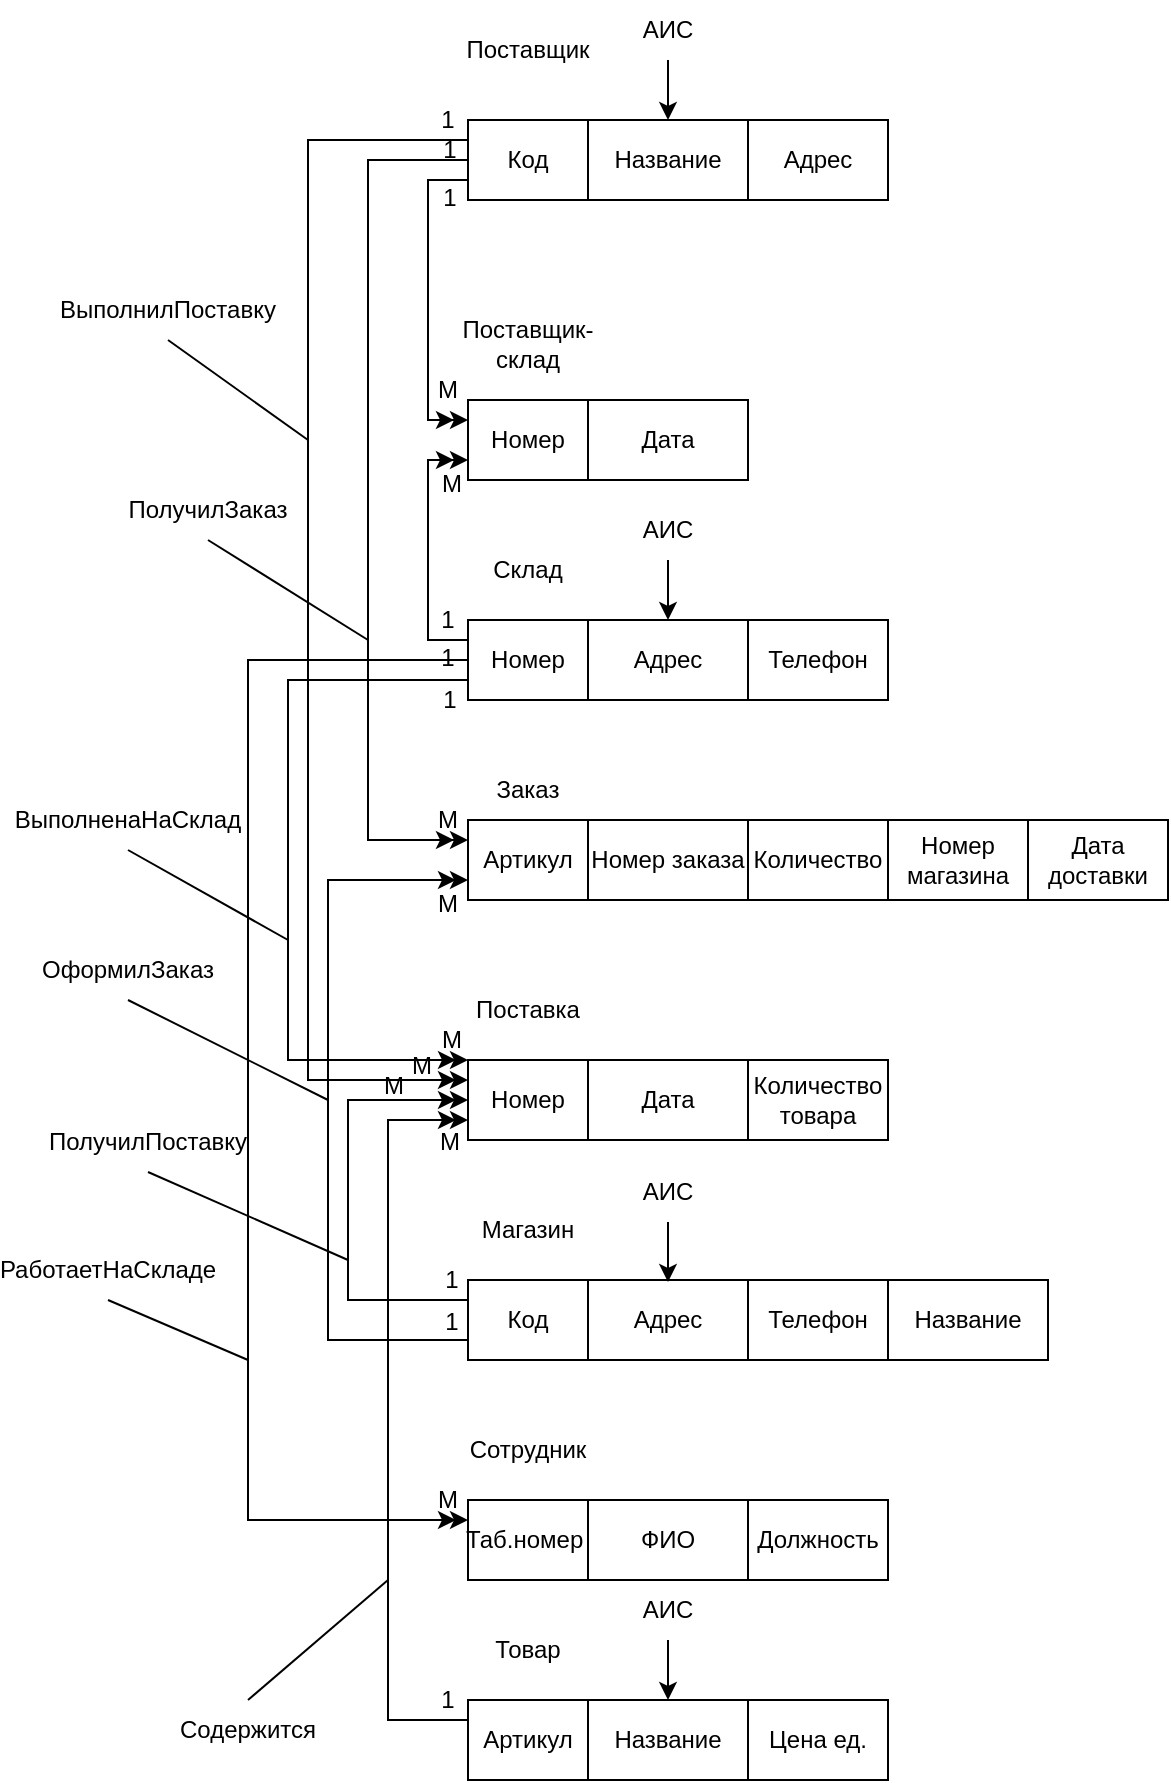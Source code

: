 <mxfile version="15.7.1" type="github">
  <diagram id="AqqRs6SGASjGlOZvsNT_" name="Page-1">
    <mxGraphModel dx="1278" dy="547" grid="1" gridSize="10" guides="1" tooltips="1" connect="1" arrows="1" fold="1" page="1" pageScale="1" pageWidth="2336" pageHeight="1654" math="0" shadow="0">
      <root>
        <mxCell id="0" />
        <mxCell id="1" parent="0" />
        <mxCell id="BXCecre0aYI0UWFLJ0d8-13" value="" style="group" vertex="1" connectable="0" parent="1">
          <mxGeometry x="300" y="60" width="210" height="90" as="geometry" />
        </mxCell>
        <mxCell id="BXCecre0aYI0UWFLJ0d8-1" value="Поставщик" style="text;html=1;strokeColor=none;fillColor=none;align=center;verticalAlign=middle;whiteSpace=wrap;rounded=0;" vertex="1" parent="BXCecre0aYI0UWFLJ0d8-13">
          <mxGeometry width="60" height="30" as="geometry" />
        </mxCell>
        <mxCell id="BXCecre0aYI0UWFLJ0d8-9" value="Код" style="rounded=0;whiteSpace=wrap;html=1;" vertex="1" parent="BXCecre0aYI0UWFLJ0d8-13">
          <mxGeometry y="50" width="60" height="40" as="geometry" />
        </mxCell>
        <mxCell id="BXCecre0aYI0UWFLJ0d8-10" value="Название" style="rounded=0;whiteSpace=wrap;html=1;" vertex="1" parent="BXCecre0aYI0UWFLJ0d8-13">
          <mxGeometry x="60" y="50" width="80" height="40" as="geometry" />
        </mxCell>
        <mxCell id="BXCecre0aYI0UWFLJ0d8-11" value="Адрес" style="rounded=0;whiteSpace=wrap;html=1;" vertex="1" parent="BXCecre0aYI0UWFLJ0d8-13">
          <mxGeometry x="140" y="50" width="70" height="40" as="geometry" />
        </mxCell>
        <mxCell id="BXCecre0aYI0UWFLJ0d8-92" value="" style="group" vertex="1" connectable="0" parent="BXCecre0aYI0UWFLJ0d8-13">
          <mxGeometry x="70" y="-10" width="60" height="60" as="geometry" />
        </mxCell>
        <mxCell id="BXCecre0aYI0UWFLJ0d8-90" value="АИС" style="text;html=1;strokeColor=none;fillColor=none;align=center;verticalAlign=middle;whiteSpace=wrap;rounded=0;" vertex="1" parent="BXCecre0aYI0UWFLJ0d8-92">
          <mxGeometry width="60" height="30" as="geometry" />
        </mxCell>
        <mxCell id="BXCecre0aYI0UWFLJ0d8-91" value="" style="endArrow=classic;html=1;rounded=0;exitX=0.5;exitY=1;exitDx=0;exitDy=0;" edge="1" parent="BXCecre0aYI0UWFLJ0d8-92" source="BXCecre0aYI0UWFLJ0d8-90">
          <mxGeometry width="50" height="50" relative="1" as="geometry">
            <mxPoint x="30" y="160" as="sourcePoint" />
            <mxPoint x="30" y="60" as="targetPoint" />
          </mxGeometry>
        </mxCell>
        <mxCell id="BXCecre0aYI0UWFLJ0d8-41" value="" style="group" vertex="1" connectable="0" parent="1">
          <mxGeometry x="300" y="860" width="210" height="80" as="geometry" />
        </mxCell>
        <mxCell id="BXCecre0aYI0UWFLJ0d8-26" value="Товар" style="text;html=1;strokeColor=none;fillColor=none;align=center;verticalAlign=middle;whiteSpace=wrap;rounded=0;" vertex="1" parent="BXCecre0aYI0UWFLJ0d8-41">
          <mxGeometry width="60" height="30" as="geometry" />
        </mxCell>
        <mxCell id="BXCecre0aYI0UWFLJ0d8-37" value="Артикул" style="rounded=0;whiteSpace=wrap;html=1;" vertex="1" parent="BXCecre0aYI0UWFLJ0d8-41">
          <mxGeometry y="40" width="60" height="40" as="geometry" />
        </mxCell>
        <mxCell id="BXCecre0aYI0UWFLJ0d8-38" value="Название" style="rounded=0;whiteSpace=wrap;html=1;" vertex="1" parent="BXCecre0aYI0UWFLJ0d8-41">
          <mxGeometry x="60" y="40" width="80" height="40" as="geometry" />
        </mxCell>
        <mxCell id="BXCecre0aYI0UWFLJ0d8-39" value="Цена ед." style="rounded=0;whiteSpace=wrap;html=1;" vertex="1" parent="BXCecre0aYI0UWFLJ0d8-41">
          <mxGeometry x="140" y="40" width="70" height="40" as="geometry" />
        </mxCell>
        <mxCell id="BXCecre0aYI0UWFLJ0d8-42" value="" style="group" vertex="1" connectable="0" parent="1">
          <mxGeometry x="300" y="760" width="210" height="80" as="geometry" />
        </mxCell>
        <mxCell id="BXCecre0aYI0UWFLJ0d8-4" value="Сотрудник" style="text;html=1;strokeColor=none;fillColor=none;align=center;verticalAlign=middle;whiteSpace=wrap;rounded=0;" vertex="1" parent="BXCecre0aYI0UWFLJ0d8-42">
          <mxGeometry width="60" height="30" as="geometry" />
        </mxCell>
        <mxCell id="BXCecre0aYI0UWFLJ0d8-34" value="Таб.номер&amp;nbsp;" style="rounded=0;whiteSpace=wrap;html=1;" vertex="1" parent="BXCecre0aYI0UWFLJ0d8-42">
          <mxGeometry y="40" width="60" height="40" as="geometry" />
        </mxCell>
        <mxCell id="BXCecre0aYI0UWFLJ0d8-35" value="ФИО" style="rounded=0;whiteSpace=wrap;html=1;" vertex="1" parent="BXCecre0aYI0UWFLJ0d8-42">
          <mxGeometry x="60" y="40" width="80" height="40" as="geometry" />
        </mxCell>
        <mxCell id="BXCecre0aYI0UWFLJ0d8-36" value="Должность" style="rounded=0;whiteSpace=wrap;html=1;" vertex="1" parent="BXCecre0aYI0UWFLJ0d8-42">
          <mxGeometry x="140" y="40" width="70" height="40" as="geometry" />
        </mxCell>
        <mxCell id="BXCecre0aYI0UWFLJ0d8-43" value="" style="group" vertex="1" connectable="0" parent="1">
          <mxGeometry x="300" y="650" width="290" height="80" as="geometry" />
        </mxCell>
        <mxCell id="BXCecre0aYI0UWFLJ0d8-3" value="Магазин" style="text;html=1;strokeColor=none;fillColor=none;align=center;verticalAlign=middle;whiteSpace=wrap;rounded=0;" vertex="1" parent="BXCecre0aYI0UWFLJ0d8-43">
          <mxGeometry width="60" height="30" as="geometry" />
        </mxCell>
        <mxCell id="BXCecre0aYI0UWFLJ0d8-30" value="Код" style="rounded=0;whiteSpace=wrap;html=1;" vertex="1" parent="BXCecre0aYI0UWFLJ0d8-43">
          <mxGeometry y="40" width="60" height="40" as="geometry" />
        </mxCell>
        <mxCell id="BXCecre0aYI0UWFLJ0d8-31" value="Адрес" style="rounded=0;whiteSpace=wrap;html=1;" vertex="1" parent="BXCecre0aYI0UWFLJ0d8-43">
          <mxGeometry x="60" y="40" width="80" height="40" as="geometry" />
        </mxCell>
        <mxCell id="BXCecre0aYI0UWFLJ0d8-32" value="Телефон" style="rounded=0;whiteSpace=wrap;html=1;" vertex="1" parent="BXCecre0aYI0UWFLJ0d8-43">
          <mxGeometry x="140" y="40" width="70" height="40" as="geometry" />
        </mxCell>
        <mxCell id="BXCecre0aYI0UWFLJ0d8-33" value="Название" style="rounded=0;whiteSpace=wrap;html=1;" vertex="1" parent="BXCecre0aYI0UWFLJ0d8-43">
          <mxGeometry x="210" y="40" width="80" height="40" as="geometry" />
        </mxCell>
        <mxCell id="BXCecre0aYI0UWFLJ0d8-44" value="" style="group" vertex="1" connectable="0" parent="1">
          <mxGeometry x="300" y="540" width="210" height="80" as="geometry" />
        </mxCell>
        <mxCell id="BXCecre0aYI0UWFLJ0d8-7" value="Поставка" style="text;html=1;strokeColor=none;fillColor=none;align=center;verticalAlign=middle;whiteSpace=wrap;rounded=0;" vertex="1" parent="BXCecre0aYI0UWFLJ0d8-44">
          <mxGeometry width="60" height="30" as="geometry" />
        </mxCell>
        <mxCell id="BXCecre0aYI0UWFLJ0d8-27" value="Номер" style="rounded=0;whiteSpace=wrap;html=1;" vertex="1" parent="BXCecre0aYI0UWFLJ0d8-44">
          <mxGeometry y="40" width="60" height="40" as="geometry" />
        </mxCell>
        <mxCell id="BXCecre0aYI0UWFLJ0d8-28" value="Дата" style="rounded=0;whiteSpace=wrap;html=1;" vertex="1" parent="BXCecre0aYI0UWFLJ0d8-44">
          <mxGeometry x="60" y="40" width="80" height="40" as="geometry" />
        </mxCell>
        <mxCell id="BXCecre0aYI0UWFLJ0d8-29" value="Количество товара" style="rounded=0;whiteSpace=wrap;html=1;" vertex="1" parent="BXCecre0aYI0UWFLJ0d8-44">
          <mxGeometry x="140" y="40" width="70" height="40" as="geometry" />
        </mxCell>
        <mxCell id="BXCecre0aYI0UWFLJ0d8-45" value="" style="group" vertex="1" connectable="0" parent="1">
          <mxGeometry x="300" y="430" width="350" height="70" as="geometry" />
        </mxCell>
        <mxCell id="BXCecre0aYI0UWFLJ0d8-2" value="Заказ" style="text;html=1;strokeColor=none;fillColor=none;align=center;verticalAlign=middle;whiteSpace=wrap;rounded=0;" vertex="1" parent="BXCecre0aYI0UWFLJ0d8-45">
          <mxGeometry width="60" height="30" as="geometry" />
        </mxCell>
        <mxCell id="BXCecre0aYI0UWFLJ0d8-21" value="Артикул" style="rounded=0;whiteSpace=wrap;html=1;" vertex="1" parent="BXCecre0aYI0UWFLJ0d8-45">
          <mxGeometry y="30" width="60" height="40" as="geometry" />
        </mxCell>
        <mxCell id="BXCecre0aYI0UWFLJ0d8-22" value="Номер заказа" style="rounded=0;whiteSpace=wrap;html=1;" vertex="1" parent="BXCecre0aYI0UWFLJ0d8-45">
          <mxGeometry x="60" y="30" width="80" height="40" as="geometry" />
        </mxCell>
        <mxCell id="BXCecre0aYI0UWFLJ0d8-23" value="Количество" style="rounded=0;whiteSpace=wrap;html=1;" vertex="1" parent="BXCecre0aYI0UWFLJ0d8-45">
          <mxGeometry x="140" y="30" width="70" height="40" as="geometry" />
        </mxCell>
        <mxCell id="BXCecre0aYI0UWFLJ0d8-24" value="Номер магазина" style="rounded=0;whiteSpace=wrap;html=1;" vertex="1" parent="BXCecre0aYI0UWFLJ0d8-45">
          <mxGeometry x="210" y="30" width="70" height="40" as="geometry" />
        </mxCell>
        <mxCell id="BXCecre0aYI0UWFLJ0d8-25" value="Дата доставки" style="rounded=0;whiteSpace=wrap;html=1;" vertex="1" parent="BXCecre0aYI0UWFLJ0d8-45">
          <mxGeometry x="280" y="30" width="70" height="40" as="geometry" />
        </mxCell>
        <mxCell id="BXCecre0aYI0UWFLJ0d8-46" value="" style="group" vertex="1" connectable="0" parent="1">
          <mxGeometry x="300" y="320" width="210" height="80" as="geometry" />
        </mxCell>
        <mxCell id="BXCecre0aYI0UWFLJ0d8-5" value="Склад" style="text;html=1;strokeColor=none;fillColor=none;align=center;verticalAlign=middle;whiteSpace=wrap;rounded=0;" vertex="1" parent="BXCecre0aYI0UWFLJ0d8-46">
          <mxGeometry width="60" height="30" as="geometry" />
        </mxCell>
        <mxCell id="BXCecre0aYI0UWFLJ0d8-18" value="Номер" style="rounded=0;whiteSpace=wrap;html=1;" vertex="1" parent="BXCecre0aYI0UWFLJ0d8-46">
          <mxGeometry y="40" width="60" height="40" as="geometry" />
        </mxCell>
        <mxCell id="BXCecre0aYI0UWFLJ0d8-19" value="Адрес" style="rounded=0;whiteSpace=wrap;html=1;" vertex="1" parent="BXCecre0aYI0UWFLJ0d8-46">
          <mxGeometry x="60" y="40" width="80" height="40" as="geometry" />
        </mxCell>
        <mxCell id="BXCecre0aYI0UWFLJ0d8-20" value="Телефон" style="rounded=0;whiteSpace=wrap;html=1;" vertex="1" parent="BXCecre0aYI0UWFLJ0d8-46">
          <mxGeometry x="140" y="40" width="70" height="40" as="geometry" />
        </mxCell>
        <mxCell id="BXCecre0aYI0UWFLJ0d8-94" value="АИС" style="text;html=1;strokeColor=none;fillColor=none;align=center;verticalAlign=middle;whiteSpace=wrap;rounded=0;" vertex="1" parent="BXCecre0aYI0UWFLJ0d8-46">
          <mxGeometry x="70" y="-20" width="60" height="30" as="geometry" />
        </mxCell>
        <mxCell id="BXCecre0aYI0UWFLJ0d8-95" value="" style="endArrow=classic;html=1;rounded=0;exitX=0.5;exitY=1;exitDx=0;exitDy=0;" edge="1" parent="BXCecre0aYI0UWFLJ0d8-46" source="BXCecre0aYI0UWFLJ0d8-94">
          <mxGeometry width="50" height="50" relative="1" as="geometry">
            <mxPoint x="-270" y="90" as="sourcePoint" />
            <mxPoint x="100" y="40" as="targetPoint" />
          </mxGeometry>
        </mxCell>
        <mxCell id="BXCecre0aYI0UWFLJ0d8-47" value="" style="group" vertex="1" connectable="0" parent="1">
          <mxGeometry x="300" y="200" width="140" height="90" as="geometry" />
        </mxCell>
        <mxCell id="BXCecre0aYI0UWFLJ0d8-6" value="Поставщик-склад" style="text;html=1;strokeColor=none;fillColor=none;align=center;verticalAlign=middle;whiteSpace=wrap;rounded=0;" vertex="1" parent="BXCecre0aYI0UWFLJ0d8-47">
          <mxGeometry y="7" width="60" height="30" as="geometry" />
        </mxCell>
        <mxCell id="BXCecre0aYI0UWFLJ0d8-14" value="Номер" style="rounded=0;whiteSpace=wrap;html=1;" vertex="1" parent="BXCecre0aYI0UWFLJ0d8-47">
          <mxGeometry y="50" width="60" height="40" as="geometry" />
        </mxCell>
        <mxCell id="BXCecre0aYI0UWFLJ0d8-15" value="Дата" style="rounded=0;whiteSpace=wrap;html=1;" vertex="1" parent="BXCecre0aYI0UWFLJ0d8-47">
          <mxGeometry x="60" y="50" width="80" height="40" as="geometry" />
        </mxCell>
        <mxCell id="BXCecre0aYI0UWFLJ0d8-48" style="edgeStyle=orthogonalEdgeStyle;rounded=0;orthogonalLoop=1;jettySize=auto;html=1;exitX=0;exitY=0.25;exitDx=0;exitDy=0;entryX=0;entryY=0.25;entryDx=0;entryDy=0;" edge="1" parent="1" source="BXCecre0aYI0UWFLJ0d8-9" target="BXCecre0aYI0UWFLJ0d8-27">
          <mxGeometry relative="1" as="geometry">
            <Array as="points">
              <mxPoint x="220" y="120" />
              <mxPoint x="220" y="590" />
            </Array>
          </mxGeometry>
        </mxCell>
        <mxCell id="BXCecre0aYI0UWFLJ0d8-49" style="edgeStyle=orthogonalEdgeStyle;rounded=0;orthogonalLoop=1;jettySize=auto;html=1;exitX=0;exitY=0.75;exitDx=0;exitDy=0;entryX=0;entryY=0.25;entryDx=0;entryDy=0;" edge="1" parent="1" source="BXCecre0aYI0UWFLJ0d8-9" target="BXCecre0aYI0UWFLJ0d8-14">
          <mxGeometry relative="1" as="geometry" />
        </mxCell>
        <mxCell id="BXCecre0aYI0UWFLJ0d8-50" style="edgeStyle=orthogonalEdgeStyle;rounded=0;orthogonalLoop=1;jettySize=auto;html=1;exitX=0;exitY=0.25;exitDx=0;exitDy=0;entryX=0;entryY=0.75;entryDx=0;entryDy=0;" edge="1" parent="1" source="BXCecre0aYI0UWFLJ0d8-18" target="BXCecre0aYI0UWFLJ0d8-14">
          <mxGeometry relative="1" as="geometry" />
        </mxCell>
        <mxCell id="BXCecre0aYI0UWFLJ0d8-51" style="edgeStyle=orthogonalEdgeStyle;rounded=0;orthogonalLoop=1;jettySize=auto;html=1;exitX=0;exitY=0.5;exitDx=0;exitDy=0;entryX=0;entryY=0.25;entryDx=0;entryDy=0;" edge="1" parent="1" source="BXCecre0aYI0UWFLJ0d8-9" target="BXCecre0aYI0UWFLJ0d8-21">
          <mxGeometry relative="1" as="geometry">
            <Array as="points">
              <mxPoint x="250" y="130" />
              <mxPoint x="250" y="470" />
            </Array>
          </mxGeometry>
        </mxCell>
        <mxCell id="BXCecre0aYI0UWFLJ0d8-52" style="edgeStyle=orthogonalEdgeStyle;rounded=0;orthogonalLoop=1;jettySize=auto;html=1;exitX=0;exitY=0.25;exitDx=0;exitDy=0;entryX=0;entryY=0.75;entryDx=0;entryDy=0;" edge="1" parent="1" source="BXCecre0aYI0UWFLJ0d8-37" target="BXCecre0aYI0UWFLJ0d8-27">
          <mxGeometry relative="1" as="geometry">
            <Array as="points">
              <mxPoint x="260" y="910" />
              <mxPoint x="260" y="610" />
            </Array>
          </mxGeometry>
        </mxCell>
        <mxCell id="BXCecre0aYI0UWFLJ0d8-55" style="edgeStyle=orthogonalEdgeStyle;rounded=0;orthogonalLoop=1;jettySize=auto;html=1;exitX=0;exitY=0.5;exitDx=0;exitDy=0;entryX=0;entryY=0.25;entryDx=0;entryDy=0;" edge="1" parent="1" source="BXCecre0aYI0UWFLJ0d8-18" target="BXCecre0aYI0UWFLJ0d8-34">
          <mxGeometry relative="1" as="geometry">
            <Array as="points">
              <mxPoint x="190" y="380" />
              <mxPoint x="190" y="810" />
            </Array>
          </mxGeometry>
        </mxCell>
        <mxCell id="BXCecre0aYI0UWFLJ0d8-57" style="edgeStyle=orthogonalEdgeStyle;rounded=0;orthogonalLoop=1;jettySize=auto;html=1;exitX=0;exitY=0.75;exitDx=0;exitDy=0;entryX=0;entryY=0.75;entryDx=0;entryDy=0;" edge="1" parent="1" source="BXCecre0aYI0UWFLJ0d8-30" target="BXCecre0aYI0UWFLJ0d8-21">
          <mxGeometry relative="1" as="geometry">
            <Array as="points">
              <mxPoint x="230" y="720" />
              <mxPoint x="230" y="490" />
            </Array>
          </mxGeometry>
        </mxCell>
        <mxCell id="BXCecre0aYI0UWFLJ0d8-58" style="edgeStyle=orthogonalEdgeStyle;rounded=0;orthogonalLoop=1;jettySize=auto;html=1;exitX=0;exitY=0.75;exitDx=0;exitDy=0;entryX=0;entryY=0;entryDx=0;entryDy=0;" edge="1" parent="1" source="BXCecre0aYI0UWFLJ0d8-18" target="BXCecre0aYI0UWFLJ0d8-27">
          <mxGeometry relative="1" as="geometry">
            <Array as="points">
              <mxPoint x="210" y="390" />
              <mxPoint x="210" y="580" />
            </Array>
          </mxGeometry>
        </mxCell>
        <mxCell id="BXCecre0aYI0UWFLJ0d8-59" style="edgeStyle=orthogonalEdgeStyle;rounded=0;orthogonalLoop=1;jettySize=auto;html=1;exitX=0;exitY=0.25;exitDx=0;exitDy=0;entryX=0;entryY=0.5;entryDx=0;entryDy=0;" edge="1" parent="1" source="BXCecre0aYI0UWFLJ0d8-30" target="BXCecre0aYI0UWFLJ0d8-27">
          <mxGeometry relative="1" as="geometry">
            <Array as="points">
              <mxPoint x="240" y="700" />
              <mxPoint x="240" y="600" />
            </Array>
          </mxGeometry>
        </mxCell>
        <mxCell id="BXCecre0aYI0UWFLJ0d8-60" value="" style="endArrow=classic;html=1;rounded=0;" edge="1" parent="1">
          <mxGeometry width="50" height="50" relative="1" as="geometry">
            <mxPoint x="283" y="280" as="sourcePoint" />
            <mxPoint x="293" y="280" as="targetPoint" />
          </mxGeometry>
        </mxCell>
        <mxCell id="BXCecre0aYI0UWFLJ0d8-61" value="" style="endArrow=classic;html=1;rounded=0;" edge="1" parent="1">
          <mxGeometry width="50" height="50" relative="1" as="geometry">
            <mxPoint x="283" y="260" as="sourcePoint" />
            <mxPoint x="293" y="260" as="targetPoint" />
          </mxGeometry>
        </mxCell>
        <mxCell id="BXCecre0aYI0UWFLJ0d8-62" value="" style="endArrow=classic;html=1;rounded=0;" edge="1" parent="1">
          <mxGeometry width="50" height="50" relative="1" as="geometry">
            <mxPoint x="283" y="470" as="sourcePoint" />
            <mxPoint x="293" y="470" as="targetPoint" />
          </mxGeometry>
        </mxCell>
        <mxCell id="BXCecre0aYI0UWFLJ0d8-63" value="" style="endArrow=classic;html=1;rounded=0;" edge="1" parent="1">
          <mxGeometry width="50" height="50" relative="1" as="geometry">
            <mxPoint x="284" y="490" as="sourcePoint" />
            <mxPoint x="294" y="490" as="targetPoint" />
          </mxGeometry>
        </mxCell>
        <mxCell id="BXCecre0aYI0UWFLJ0d8-64" value="" style="endArrow=classic;html=1;rounded=0;" edge="1" parent="1">
          <mxGeometry width="50" height="50" relative="1" as="geometry">
            <mxPoint x="284" y="580" as="sourcePoint" />
            <mxPoint x="294" y="580" as="targetPoint" />
          </mxGeometry>
        </mxCell>
        <mxCell id="BXCecre0aYI0UWFLJ0d8-65" value="" style="endArrow=classic;html=1;rounded=0;" edge="1" parent="1">
          <mxGeometry width="50" height="50" relative="1" as="geometry">
            <mxPoint x="284" y="590" as="sourcePoint" />
            <mxPoint x="294" y="590" as="targetPoint" />
          </mxGeometry>
        </mxCell>
        <mxCell id="BXCecre0aYI0UWFLJ0d8-66" value="" style="endArrow=classic;html=1;rounded=0;" edge="1" parent="1">
          <mxGeometry width="50" height="50" relative="1" as="geometry">
            <mxPoint x="284" y="600" as="sourcePoint" />
            <mxPoint x="294" y="600" as="targetPoint" />
          </mxGeometry>
        </mxCell>
        <mxCell id="BXCecre0aYI0UWFLJ0d8-67" value="" style="endArrow=classic;html=1;rounded=0;" edge="1" parent="1">
          <mxGeometry width="50" height="50" relative="1" as="geometry">
            <mxPoint x="284" y="610" as="sourcePoint" />
            <mxPoint x="294" y="610" as="targetPoint" />
          </mxGeometry>
        </mxCell>
        <mxCell id="BXCecre0aYI0UWFLJ0d8-68" value="" style="endArrow=classic;html=1;rounded=0;" edge="1" parent="1">
          <mxGeometry width="50" height="50" relative="1" as="geometry">
            <mxPoint x="284" y="810" as="sourcePoint" />
            <mxPoint x="294" y="810" as="targetPoint" />
          </mxGeometry>
        </mxCell>
        <mxCell id="BXCecre0aYI0UWFLJ0d8-70" value="М" style="text;html=1;strokeColor=none;fillColor=none;align=center;verticalAlign=middle;whiteSpace=wrap;rounded=0;" vertex="1" parent="1">
          <mxGeometry x="280" y="235" width="20" height="20" as="geometry" />
        </mxCell>
        <mxCell id="BXCecre0aYI0UWFLJ0d8-72" value="М" style="text;html=1;strokeColor=none;fillColor=none;align=center;verticalAlign=middle;whiteSpace=wrap;rounded=0;" vertex="1" parent="1">
          <mxGeometry x="282" y="282" width="20" height="20" as="geometry" />
        </mxCell>
        <mxCell id="BXCecre0aYI0UWFLJ0d8-73" value="М" style="text;html=1;strokeColor=none;fillColor=none;align=center;verticalAlign=middle;whiteSpace=wrap;rounded=0;" vertex="1" parent="1">
          <mxGeometry x="280" y="450" width="20" height="20" as="geometry" />
        </mxCell>
        <mxCell id="BXCecre0aYI0UWFLJ0d8-74" value="М" style="text;html=1;strokeColor=none;fillColor=none;align=center;verticalAlign=middle;whiteSpace=wrap;rounded=0;" vertex="1" parent="1">
          <mxGeometry x="280" y="492" width="20" height="20" as="geometry" />
        </mxCell>
        <mxCell id="BXCecre0aYI0UWFLJ0d8-75" value="М" style="text;html=1;strokeColor=none;fillColor=none;align=center;verticalAlign=middle;whiteSpace=wrap;rounded=0;" vertex="1" parent="1">
          <mxGeometry x="282" y="560" width="20" height="20" as="geometry" />
        </mxCell>
        <mxCell id="BXCecre0aYI0UWFLJ0d8-76" value="М" style="text;html=1;strokeColor=none;fillColor=none;align=center;verticalAlign=middle;whiteSpace=wrap;rounded=0;" vertex="1" parent="1">
          <mxGeometry x="267" y="573" width="20" height="20" as="geometry" />
        </mxCell>
        <mxCell id="BXCecre0aYI0UWFLJ0d8-78" value="М" style="text;html=1;strokeColor=none;fillColor=none;align=center;verticalAlign=middle;whiteSpace=wrap;rounded=0;" vertex="1" parent="1">
          <mxGeometry x="253" y="583" width="20" height="20" as="geometry" />
        </mxCell>
        <mxCell id="BXCecre0aYI0UWFLJ0d8-79" value="М" style="text;html=1;strokeColor=none;fillColor=none;align=center;verticalAlign=middle;whiteSpace=wrap;rounded=0;" vertex="1" parent="1">
          <mxGeometry x="281" y="611" width="20" height="20" as="geometry" />
        </mxCell>
        <mxCell id="BXCecre0aYI0UWFLJ0d8-80" value="М" style="text;html=1;strokeColor=none;fillColor=none;align=center;verticalAlign=middle;whiteSpace=wrap;rounded=0;" vertex="1" parent="1">
          <mxGeometry x="280" y="790" width="20" height="20" as="geometry" />
        </mxCell>
        <mxCell id="BXCecre0aYI0UWFLJ0d8-81" value="1" style="text;html=1;strokeColor=none;fillColor=none;align=center;verticalAlign=middle;whiteSpace=wrap;rounded=0;" vertex="1" parent="1">
          <mxGeometry x="280" y="100" width="20" height="20" as="geometry" />
        </mxCell>
        <mxCell id="BXCecre0aYI0UWFLJ0d8-82" value="1" style="text;html=1;strokeColor=none;fillColor=none;align=center;verticalAlign=middle;whiteSpace=wrap;rounded=0;" vertex="1" parent="1">
          <mxGeometry x="281" y="115" width="20" height="20" as="geometry" />
        </mxCell>
        <mxCell id="BXCecre0aYI0UWFLJ0d8-83" value="1" style="text;html=1;strokeColor=none;fillColor=none;align=center;verticalAlign=middle;whiteSpace=wrap;rounded=0;" vertex="1" parent="1">
          <mxGeometry x="281" y="139" width="20" height="20" as="geometry" />
        </mxCell>
        <mxCell id="BXCecre0aYI0UWFLJ0d8-84" value="1" style="text;html=1;strokeColor=none;fillColor=none;align=center;verticalAlign=middle;whiteSpace=wrap;rounded=0;" vertex="1" parent="1">
          <mxGeometry x="280" y="350" width="20" height="20" as="geometry" />
        </mxCell>
        <mxCell id="BXCecre0aYI0UWFLJ0d8-85" value="1" style="text;html=1;strokeColor=none;fillColor=none;align=center;verticalAlign=middle;whiteSpace=wrap;rounded=0;" vertex="1" parent="1">
          <mxGeometry x="281" y="390" width="20" height="20" as="geometry" />
        </mxCell>
        <mxCell id="BXCecre0aYI0UWFLJ0d8-86" value="1" style="text;html=1;strokeColor=none;fillColor=none;align=center;verticalAlign=middle;whiteSpace=wrap;rounded=0;" vertex="1" parent="1">
          <mxGeometry x="280" y="369" width="20" height="20" as="geometry" />
        </mxCell>
        <mxCell id="BXCecre0aYI0UWFLJ0d8-87" value="1" style="text;html=1;strokeColor=none;fillColor=none;align=center;verticalAlign=middle;whiteSpace=wrap;rounded=0;" vertex="1" parent="1">
          <mxGeometry x="282" y="680" width="20" height="20" as="geometry" />
        </mxCell>
        <mxCell id="BXCecre0aYI0UWFLJ0d8-88" value="1" style="text;html=1;strokeColor=none;fillColor=none;align=center;verticalAlign=middle;whiteSpace=wrap;rounded=0;" vertex="1" parent="1">
          <mxGeometry x="282" y="701" width="20" height="20" as="geometry" />
        </mxCell>
        <mxCell id="BXCecre0aYI0UWFLJ0d8-89" value="1" style="text;html=1;strokeColor=none;fillColor=none;align=center;verticalAlign=middle;whiteSpace=wrap;rounded=0;" vertex="1" parent="1">
          <mxGeometry x="280" y="890" width="20" height="20" as="geometry" />
        </mxCell>
        <mxCell id="BXCecre0aYI0UWFLJ0d8-96" value="АИС" style="text;html=1;strokeColor=none;fillColor=none;align=center;verticalAlign=middle;whiteSpace=wrap;rounded=0;" vertex="1" parent="1">
          <mxGeometry x="370" y="840" width="60" height="30" as="geometry" />
        </mxCell>
        <mxCell id="BXCecre0aYI0UWFLJ0d8-97" value="" style="endArrow=classic;html=1;rounded=0;exitX=0.5;exitY=1;exitDx=0;exitDy=0;" edge="1" parent="1" source="BXCecre0aYI0UWFLJ0d8-96">
          <mxGeometry width="50" height="50" relative="1" as="geometry">
            <mxPoint x="30" y="950" as="sourcePoint" />
            <mxPoint x="400" y="900" as="targetPoint" />
          </mxGeometry>
        </mxCell>
        <mxCell id="BXCecre0aYI0UWFLJ0d8-98" value="АИС" style="text;html=1;strokeColor=none;fillColor=none;align=center;verticalAlign=middle;whiteSpace=wrap;rounded=0;" vertex="1" parent="1">
          <mxGeometry x="370" y="631" width="60" height="30" as="geometry" />
        </mxCell>
        <mxCell id="BXCecre0aYI0UWFLJ0d8-99" value="" style="endArrow=classic;html=1;rounded=0;exitX=0.5;exitY=1;exitDx=0;exitDy=0;" edge="1" parent="1" source="BXCecre0aYI0UWFLJ0d8-98">
          <mxGeometry width="50" height="50" relative="1" as="geometry">
            <mxPoint x="30" y="741" as="sourcePoint" />
            <mxPoint x="400" y="691" as="targetPoint" />
          </mxGeometry>
        </mxCell>
        <mxCell id="BXCecre0aYI0UWFLJ0d8-100" value="ВыполнилПоставку" style="text;html=1;strokeColor=none;fillColor=none;align=center;verticalAlign=middle;whiteSpace=wrap;rounded=0;" vertex="1" parent="1">
          <mxGeometry x="120" y="190" width="60" height="30" as="geometry" />
        </mxCell>
        <mxCell id="BXCecre0aYI0UWFLJ0d8-101" value="" style="endArrow=none;html=1;rounded=0;exitX=0.5;exitY=1;exitDx=0;exitDy=0;" edge="1" parent="1" source="BXCecre0aYI0UWFLJ0d8-100">
          <mxGeometry width="50" height="50" relative="1" as="geometry">
            <mxPoint x="150" y="320" as="sourcePoint" />
            <mxPoint x="220" y="270" as="targetPoint" />
          </mxGeometry>
        </mxCell>
        <mxCell id="BXCecre0aYI0UWFLJ0d8-102" value="ПолучилЗаказ" style="text;html=1;strokeColor=none;fillColor=none;align=center;verticalAlign=middle;whiteSpace=wrap;rounded=0;" vertex="1" parent="1">
          <mxGeometry x="140" y="290" width="60" height="30" as="geometry" />
        </mxCell>
        <mxCell id="BXCecre0aYI0UWFLJ0d8-103" value="" style="endArrow=none;html=1;rounded=0;entryX=0.5;entryY=1;entryDx=0;entryDy=0;" edge="1" parent="1" target="BXCecre0aYI0UWFLJ0d8-102">
          <mxGeometry width="50" height="50" relative="1" as="geometry">
            <mxPoint x="250" y="370" as="sourcePoint" />
            <mxPoint x="130" y="380" as="targetPoint" />
          </mxGeometry>
        </mxCell>
        <mxCell id="BXCecre0aYI0UWFLJ0d8-104" value="Содержится" style="text;html=1;strokeColor=none;fillColor=none;align=center;verticalAlign=middle;whiteSpace=wrap;rounded=0;" vertex="1" parent="1">
          <mxGeometry x="160" y="900" width="60" height="30" as="geometry" />
        </mxCell>
        <mxCell id="BXCecre0aYI0UWFLJ0d8-105" value="" style="endArrow=none;html=1;rounded=0;exitX=0.5;exitY=0;exitDx=0;exitDy=0;" edge="1" parent="1" source="BXCecre0aYI0UWFLJ0d8-104">
          <mxGeometry width="50" height="50" relative="1" as="geometry">
            <mxPoint x="110" y="780" as="sourcePoint" />
            <mxPoint x="260" y="840" as="targetPoint" />
          </mxGeometry>
        </mxCell>
        <mxCell id="BXCecre0aYI0UWFLJ0d8-106" value="ВыполненаНаСклад" style="text;html=1;strokeColor=none;fillColor=none;align=center;verticalAlign=middle;whiteSpace=wrap;rounded=0;" vertex="1" parent="1">
          <mxGeometry x="100" y="445" width="60" height="30" as="geometry" />
        </mxCell>
        <mxCell id="BXCecre0aYI0UWFLJ0d8-107" value="" style="endArrow=none;html=1;rounded=0;entryX=0.5;entryY=1;entryDx=0;entryDy=0;" edge="1" parent="1" target="BXCecre0aYI0UWFLJ0d8-106">
          <mxGeometry width="50" height="50" relative="1" as="geometry">
            <mxPoint x="210" y="520" as="sourcePoint" />
            <mxPoint x="150" y="490" as="targetPoint" />
          </mxGeometry>
        </mxCell>
        <mxCell id="BXCecre0aYI0UWFLJ0d8-108" value="ПолучилПоставку" style="text;html=1;strokeColor=none;fillColor=none;align=center;verticalAlign=middle;whiteSpace=wrap;rounded=0;" vertex="1" parent="1">
          <mxGeometry x="110" y="606" width="60" height="30" as="geometry" />
        </mxCell>
        <mxCell id="BXCecre0aYI0UWFLJ0d8-109" value="" style="endArrow=none;html=1;rounded=0;entryX=0.5;entryY=1;entryDx=0;entryDy=0;" edge="1" parent="1" target="BXCecre0aYI0UWFLJ0d8-108">
          <mxGeometry width="50" height="50" relative="1" as="geometry">
            <mxPoint x="240" y="680" as="sourcePoint" />
            <mxPoint x="140" y="680" as="targetPoint" />
          </mxGeometry>
        </mxCell>
        <mxCell id="BXCecre0aYI0UWFLJ0d8-110" value="РаботаетНаСкладе" style="text;html=1;strokeColor=none;fillColor=none;align=center;verticalAlign=middle;whiteSpace=wrap;rounded=0;" vertex="1" parent="1">
          <mxGeometry x="90" y="670" width="60" height="30" as="geometry" />
        </mxCell>
        <mxCell id="BXCecre0aYI0UWFLJ0d8-111" value="" style="endArrow=none;html=1;rounded=0;entryX=0.5;entryY=1;entryDx=0;entryDy=0;" edge="1" parent="1" target="BXCecre0aYI0UWFLJ0d8-110">
          <mxGeometry width="50" height="50" relative="1" as="geometry">
            <mxPoint x="190" y="730" as="sourcePoint" />
            <mxPoint x="120" y="750" as="targetPoint" />
          </mxGeometry>
        </mxCell>
        <mxCell id="BXCecre0aYI0UWFLJ0d8-112" value="ОформилЗаказ" style="text;html=1;strokeColor=none;fillColor=none;align=center;verticalAlign=middle;whiteSpace=wrap;rounded=0;" vertex="1" parent="1">
          <mxGeometry x="100" y="520" width="60" height="30" as="geometry" />
        </mxCell>
        <mxCell id="BXCecre0aYI0UWFLJ0d8-113" value="" style="endArrow=none;html=1;rounded=0;exitX=0.5;exitY=1;exitDx=0;exitDy=0;" edge="1" parent="1" source="BXCecre0aYI0UWFLJ0d8-112">
          <mxGeometry width="50" height="50" relative="1" as="geometry">
            <mxPoint x="110" y="530" as="sourcePoint" />
            <mxPoint x="230" y="600" as="targetPoint" />
          </mxGeometry>
        </mxCell>
      </root>
    </mxGraphModel>
  </diagram>
</mxfile>
